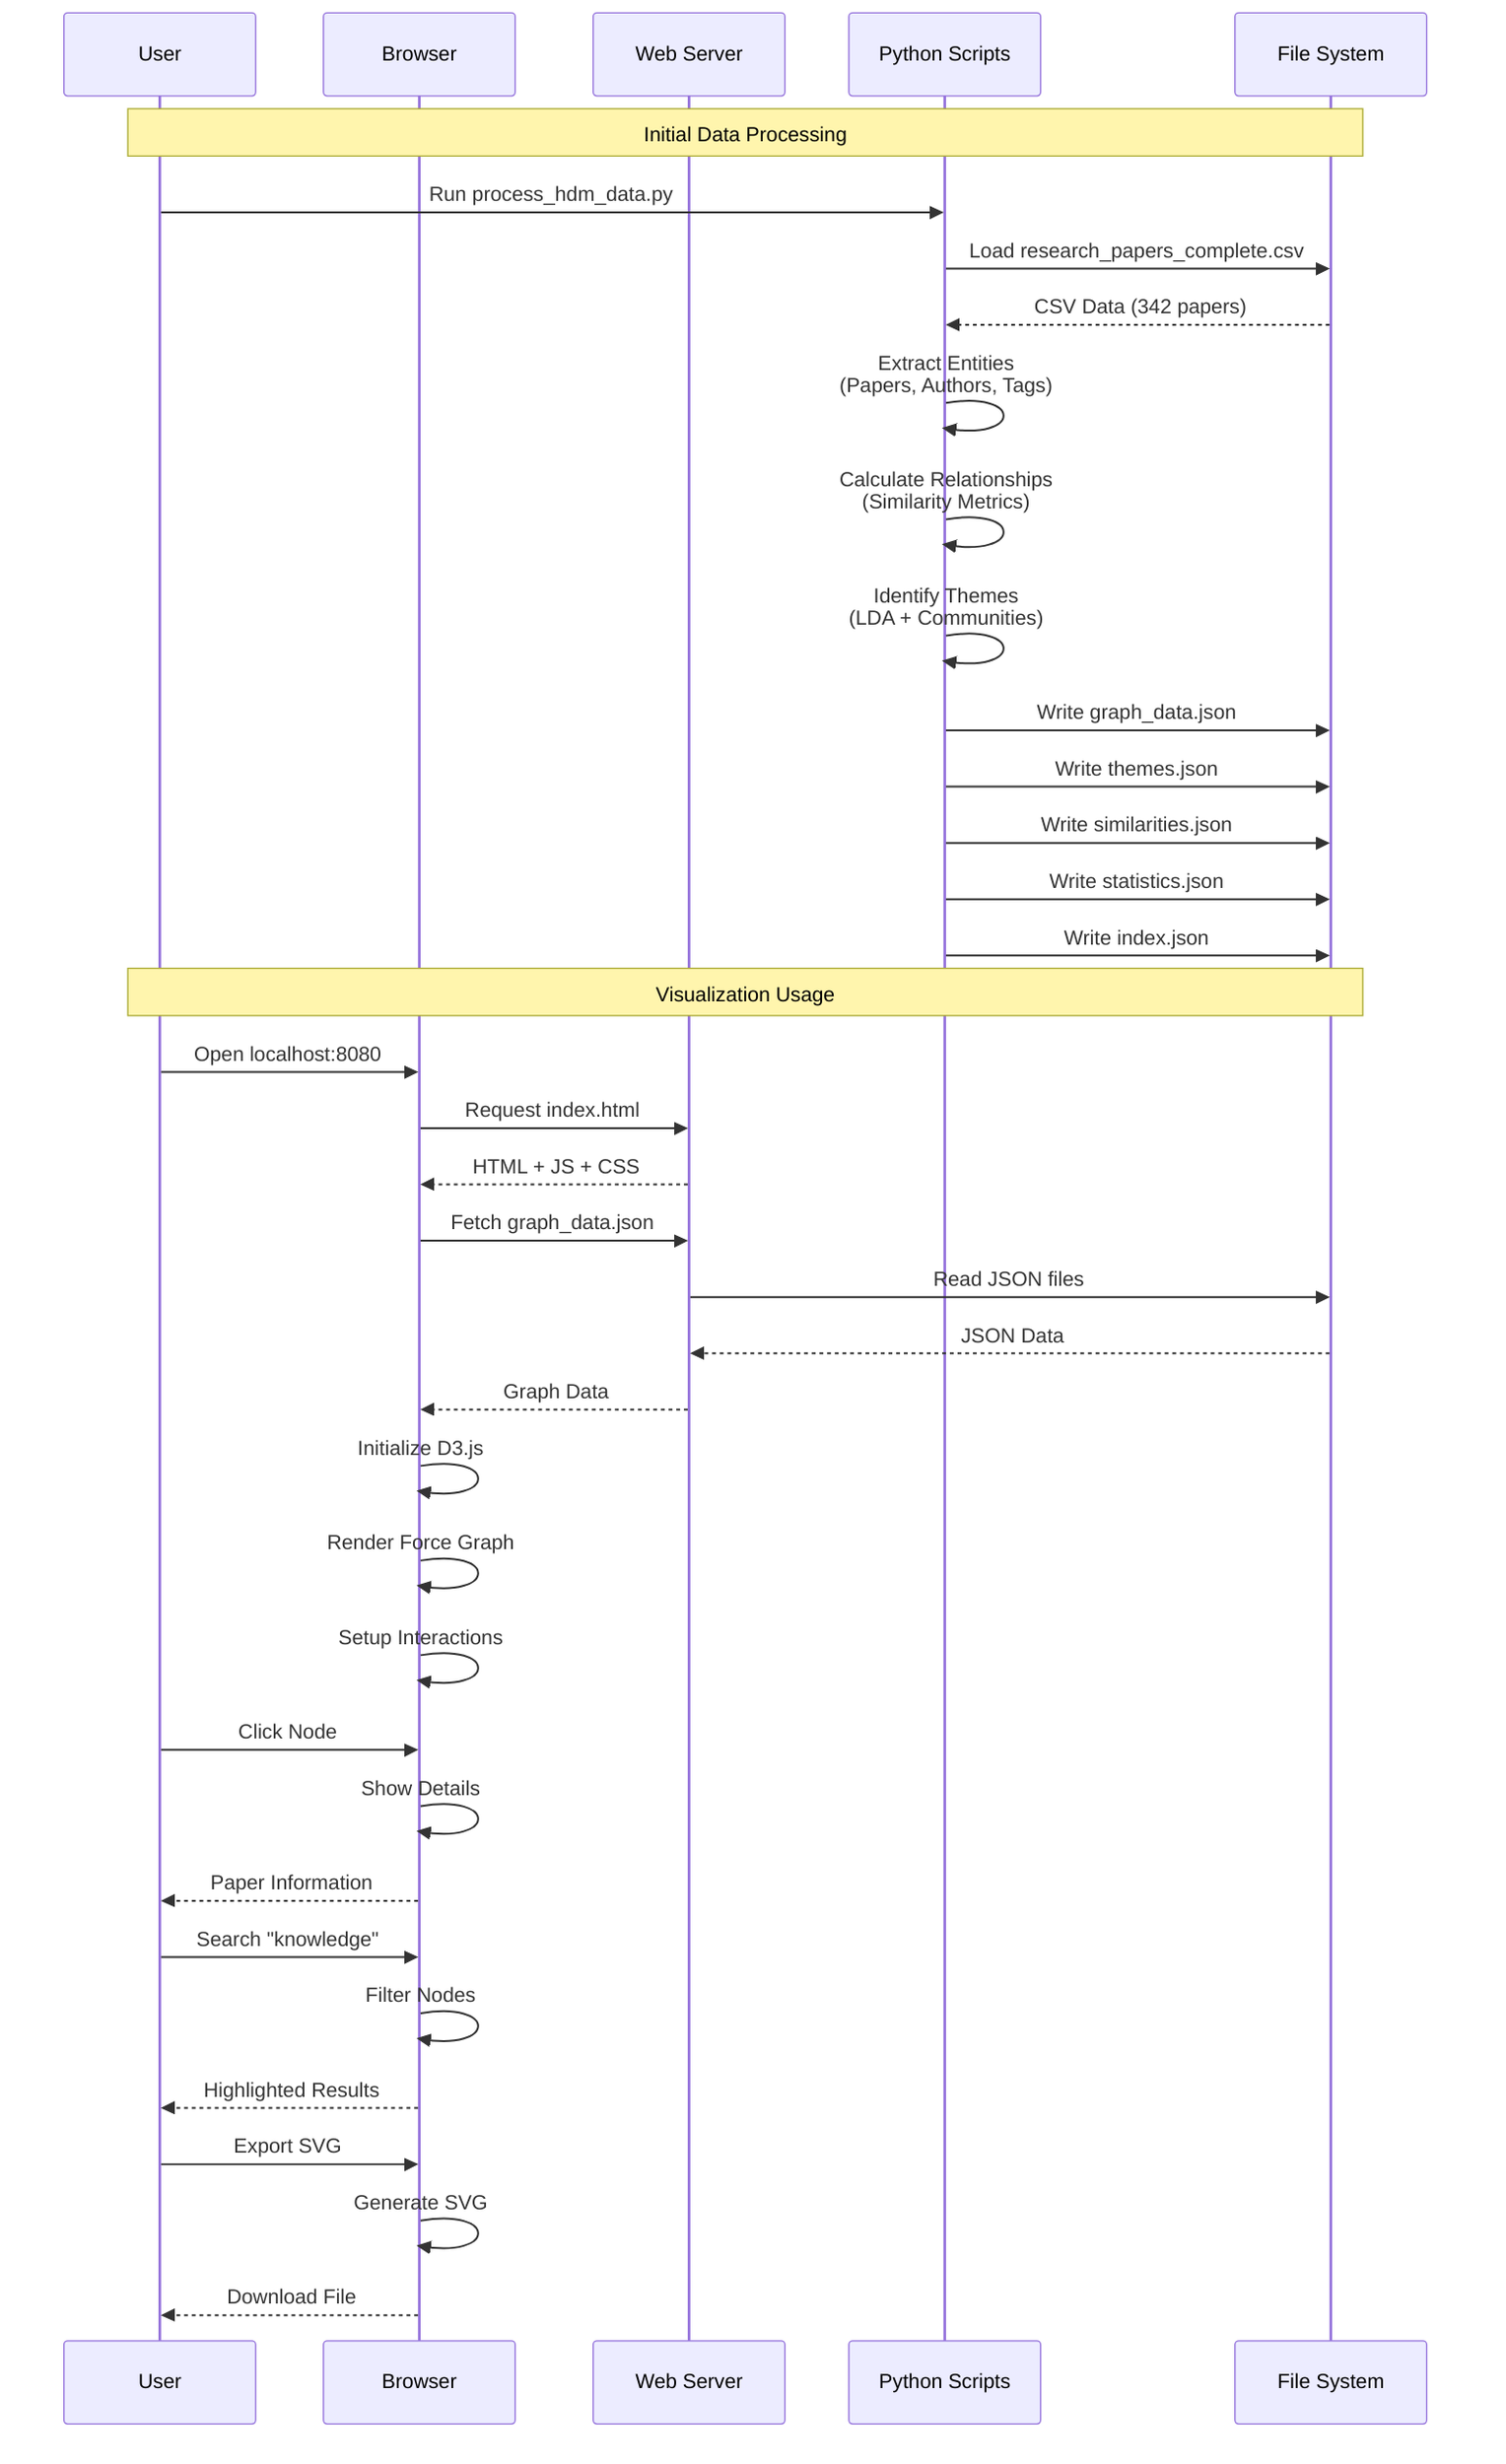 sequenceDiagram
    participant U as User
    participant B as Browser
    participant S as Web Server
    participant P as Python Scripts
    participant F as File System
    
    Note over U,F: Initial Data Processing
    U->>P: Run process_hdm_data.py
    P->>F: Load research_papers_complete.csv
    F-->>P: CSV Data (342 papers)
    
    P->>P: Extract Entities<br/>(Papers, Authors, Tags)
    P->>P: Calculate Relationships<br/>(Similarity Metrics)
    P->>P: Identify Themes<br/>(LDA + Communities)
    
    P->>F: Write graph_data.json
    P->>F: Write themes.json
    P->>F: Write similarities.json
    P->>F: Write statistics.json
    P->>F: Write index.json
    
    Note over U,F: Visualization Usage
    U->>B: Open localhost:8080
    B->>S: Request index.html
    S-->>B: HTML + JS + CSS
    
    B->>S: Fetch graph_data.json
    S->>F: Read JSON files
    F-->>S: JSON Data
    S-->>B: Graph Data
    
    B->>B: Initialize D3.js
    B->>B: Render Force Graph
    B->>B: Setup Interactions
    
    U->>B: Click Node
    B->>B: Show Details
    B-->>U: Paper Information
    
    U->>B: Search "knowledge"
    B->>B: Filter Nodes
    B-->>U: Highlighted Results
    
    U->>B: Export SVG
    B->>B: Generate SVG
    B-->>U: Download File